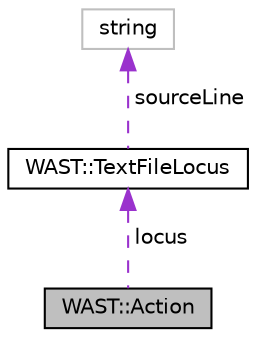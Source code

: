 digraph "WAST::Action"
{
  edge [fontname="Helvetica",fontsize="10",labelfontname="Helvetica",labelfontsize="10"];
  node [fontname="Helvetica",fontsize="10",shape=record];
  Node4 [label="WAST::Action",height=0.2,width=0.4,color="black", fillcolor="grey75", style="filled", fontcolor="black"];
  Node5 -> Node4 [dir="back",color="darkorchid3",fontsize="10",style="dashed",label=" locus" ,fontname="Helvetica"];
  Node5 [label="WAST::TextFileLocus",height=0.2,width=0.4,color="black", fillcolor="white", style="filled",URL="$struct_w_a_s_t_1_1_text_file_locus.html"];
  Node6 -> Node5 [dir="back",color="darkorchid3",fontsize="10",style="dashed",label=" sourceLine" ,fontname="Helvetica"];
  Node6 [label="string",height=0.2,width=0.4,color="grey75", fillcolor="white", style="filled"];
}

